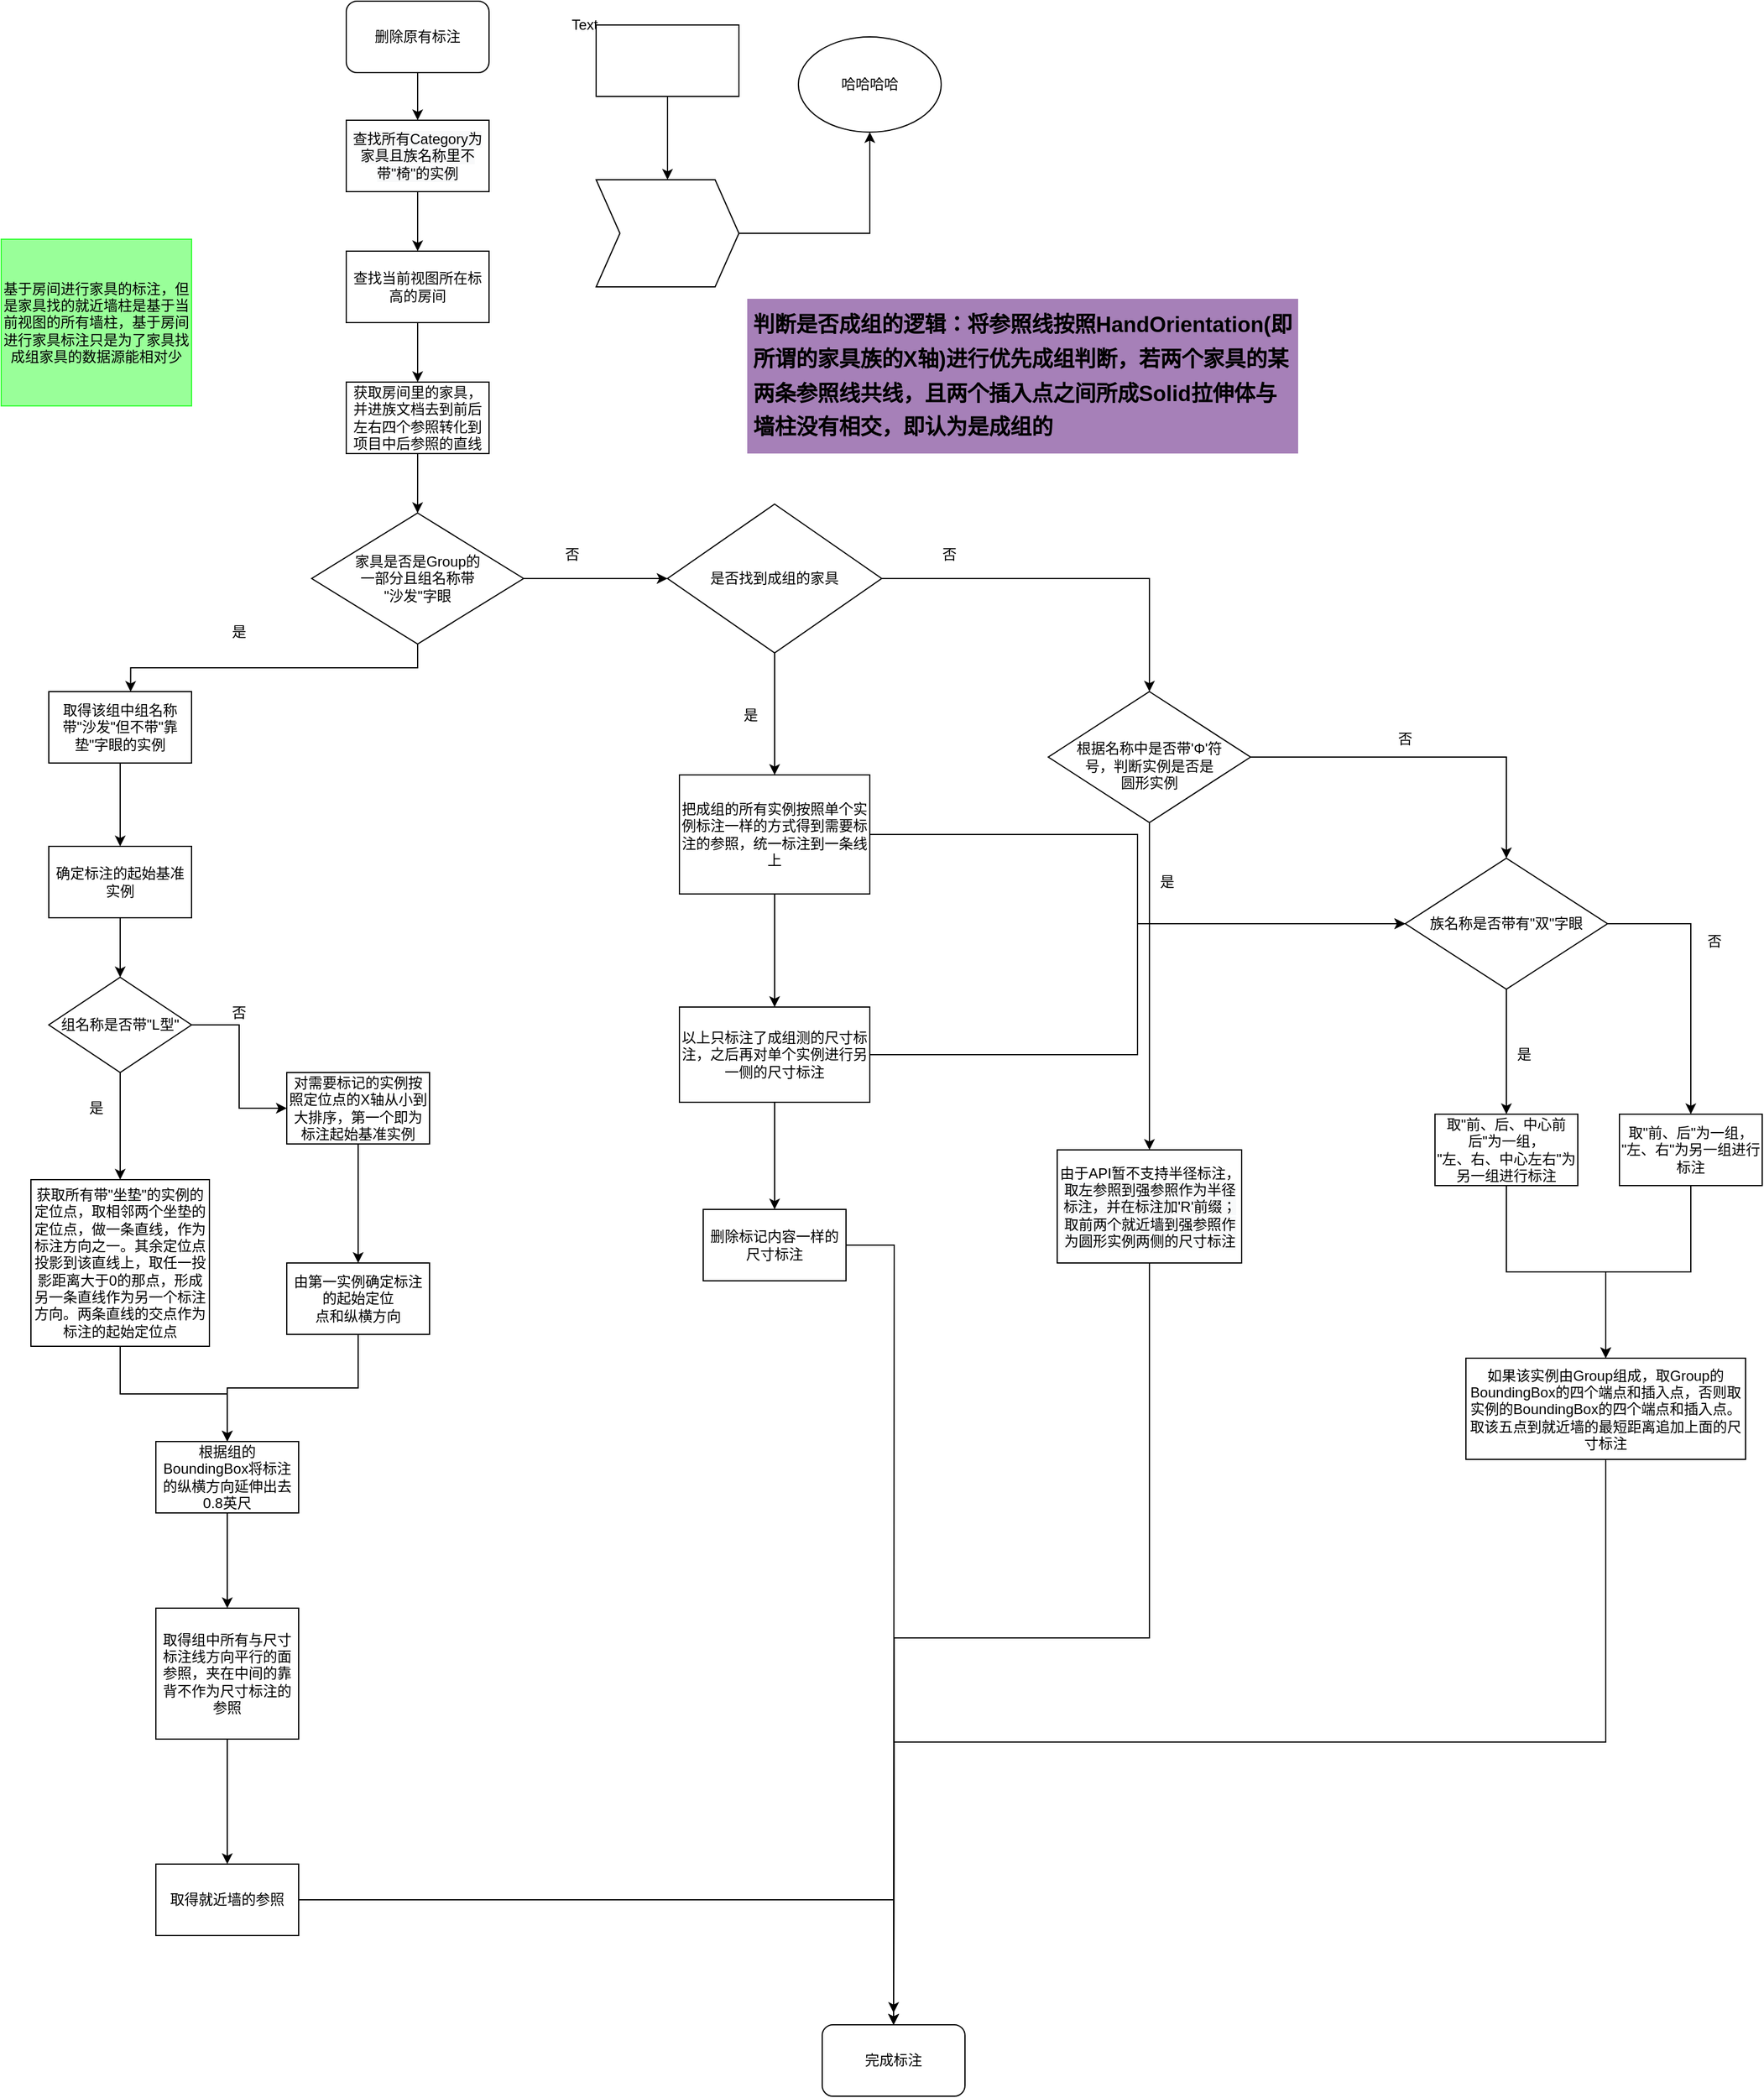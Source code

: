 <mxfile version="14.7.7" type="github">
  <diagram id="fByeOvIanHJRO3AO7uKY" name="Page-1">
    <mxGraphModel dx="1038" dy="579" grid="1" gridSize="10" guides="1" tooltips="1" connect="1" arrows="1" fold="1" page="1" pageScale="1" pageWidth="827" pageHeight="1169" math="0" shadow="0">
      <root>
        <mxCell id="0" />
        <mxCell id="1" parent="0" />
        <mxCell id="DosYOpkFpXLYxPAaPumv-4" style="edgeStyle=orthogonalEdgeStyle;rounded=0;orthogonalLoop=1;jettySize=auto;html=1;entryX=0.5;entryY=0;entryDx=0;entryDy=0;" parent="1" source="DosYOpkFpXLYxPAaPumv-3" target="DosYOpkFpXLYxPAaPumv-10" edge="1">
          <mxGeometry relative="1" as="geometry">
            <mxPoint x="360" y="260" as="targetPoint" />
          </mxGeometry>
        </mxCell>
        <mxCell id="DosYOpkFpXLYxPAaPumv-3" value="删除原有标注" style="rounded=1;whiteSpace=wrap;html=1;" parent="1" vertex="1">
          <mxGeometry x="300" y="110" width="120" height="60" as="geometry" />
        </mxCell>
        <mxCell id="DosYOpkFpXLYxPAaPumv-12" value="" style="edgeStyle=orthogonalEdgeStyle;rounded=0;orthogonalLoop=1;jettySize=auto;html=1;" parent="1" source="DosYOpkFpXLYxPAaPumv-7" target="DosYOpkFpXLYxPAaPumv-8" edge="1">
          <mxGeometry relative="1" as="geometry" />
        </mxCell>
        <mxCell id="DosYOpkFpXLYxPAaPumv-7" value="查找当前视图所在标高的房间" style="rounded=0;whiteSpace=wrap;html=1;" parent="1" vertex="1">
          <mxGeometry x="300" y="320" width="120" height="60" as="geometry" />
        </mxCell>
        <mxCell id="DosYOpkFpXLYxPAaPumv-17" value="" style="edgeStyle=orthogonalEdgeStyle;rounded=0;orthogonalLoop=1;jettySize=auto;html=1;" parent="1" source="DosYOpkFpXLYxPAaPumv-8" target="DosYOpkFpXLYxPAaPumv-13" edge="1">
          <mxGeometry relative="1" as="geometry" />
        </mxCell>
        <mxCell id="DosYOpkFpXLYxPAaPumv-8" value="获取房间里的家具，并进族文档去到前后左右四个参照转化到项目中后参照的直线" style="rounded=0;whiteSpace=wrap;html=1;" parent="1" vertex="1">
          <mxGeometry x="300" y="430" width="120" height="60" as="geometry" />
        </mxCell>
        <mxCell id="DosYOpkFpXLYxPAaPumv-9" value="基于房间进行家具的标注，但是家具找的就近墙柱是基于当前视图的所有墙柱，基于房间进行家具标注只是为了家具找成组家具的数据源能相对少" style="text;html=1;strokeColor=#33FF33;fillColor=#99FF99;align=center;verticalAlign=middle;whiteSpace=wrap;rounded=0;" parent="1" vertex="1">
          <mxGeometry x="10" y="310" width="160" height="140" as="geometry" />
        </mxCell>
        <mxCell id="DosYOpkFpXLYxPAaPumv-11" value="" style="edgeStyle=orthogonalEdgeStyle;rounded=0;orthogonalLoop=1;jettySize=auto;html=1;" parent="1" source="DosYOpkFpXLYxPAaPumv-10" target="DosYOpkFpXLYxPAaPumv-7" edge="1">
          <mxGeometry relative="1" as="geometry" />
        </mxCell>
        <mxCell id="DosYOpkFpXLYxPAaPumv-10" value="&lt;span style=&quot;color: rgb(0 , 0 , 0) ; font-family: &amp;#34;helvetica&amp;#34; ; font-size: 12px ; font-style: normal ; font-weight: 400 ; letter-spacing: normal ; text-align: center ; text-indent: 0px ; text-transform: none ; word-spacing: 0px ; background-color: rgb(248 , 249 , 250) ; display: inline ; float: none&quot;&gt;查找所有Category为家具且族名称里不带&quot;椅&quot;的实例&lt;/span&gt;" style="rounded=0;whiteSpace=wrap;html=1;strokeColor=#000000;fillColor=#FFFFFF;" parent="1" vertex="1">
          <mxGeometry x="300" y="210" width="120" height="60" as="geometry" />
        </mxCell>
        <mxCell id="DosYOpkFpXLYxPAaPumv-18" style="edgeStyle=orthogonalEdgeStyle;rounded=0;orthogonalLoop=1;jettySize=auto;html=1;exitX=0.5;exitY=1;exitDx=0;exitDy=0;entryX=0.573;entryY=0.003;entryDx=0;entryDy=0;entryPerimeter=0;" parent="1" source="DosYOpkFpXLYxPAaPumv-13" target="DosYOpkFpXLYxPAaPumv-15" edge="1">
          <mxGeometry relative="1" as="geometry" />
        </mxCell>
        <mxCell id="KoUpKzur_F4DTWEkh_oL-8" style="edgeStyle=orthogonalEdgeStyle;rounded=0;orthogonalLoop=1;jettySize=auto;html=1;" parent="1" source="DosYOpkFpXLYxPAaPumv-13" target="KoUpKzur_F4DTWEkh_oL-6" edge="1">
          <mxGeometry relative="1" as="geometry" />
        </mxCell>
        <mxCell id="DosYOpkFpXLYxPAaPumv-13" value="家具是否是Group的&lt;br&gt;一部分且组名称带&lt;br&gt;&quot;沙发&quot;字眼" style="rhombus;whiteSpace=wrap;html=1;strokeColor=#000000;fillColor=#FFFFFF;" parent="1" vertex="1">
          <mxGeometry x="270.94" y="540" width="178.12" height="110" as="geometry" />
        </mxCell>
        <mxCell id="DosYOpkFpXLYxPAaPumv-25" value="" style="edgeStyle=orthogonalEdgeStyle;rounded=0;orthogonalLoop=1;jettySize=auto;html=1;" parent="1" source="DosYOpkFpXLYxPAaPumv-15" target="DosYOpkFpXLYxPAaPumv-24" edge="1">
          <mxGeometry relative="1" as="geometry" />
        </mxCell>
        <mxCell id="DosYOpkFpXLYxPAaPumv-15" value="取得该组中组名称带&quot;沙发&quot;但不带&quot;靠垫&quot;字眼的实例" style="rounded=0;whiteSpace=wrap;html=1;strokeColor=#000000;fillColor=#FFFFFF;" parent="1" vertex="1">
          <mxGeometry x="50" y="690" width="120" height="60" as="geometry" />
        </mxCell>
        <mxCell id="DosYOpkFpXLYxPAaPumv-19" value="是" style="text;html=1;strokeColor=none;fillColor=none;align=center;verticalAlign=middle;whiteSpace=wrap;rounded=0;" parent="1" vertex="1">
          <mxGeometry x="190" y="630" width="40" height="20" as="geometry" />
        </mxCell>
        <mxCell id="DosYOpkFpXLYxPAaPumv-28" value="" style="edgeStyle=orthogonalEdgeStyle;rounded=0;orthogonalLoop=1;jettySize=auto;html=1;" parent="1" source="DosYOpkFpXLYxPAaPumv-20" target="DosYOpkFpXLYxPAaPumv-27" edge="1">
          <mxGeometry relative="1" as="geometry" />
        </mxCell>
        <mxCell id="DosYOpkFpXLYxPAaPumv-35" value="" style="edgeStyle=orthogonalEdgeStyle;rounded=0;orthogonalLoop=1;jettySize=auto;html=1;" parent="1" source="DosYOpkFpXLYxPAaPumv-20" target="DosYOpkFpXLYxPAaPumv-34" edge="1">
          <mxGeometry relative="1" as="geometry" />
        </mxCell>
        <mxCell id="DosYOpkFpXLYxPAaPumv-20" value="组名称是否带&quot;L型&quot;" style="rhombus;whiteSpace=wrap;html=1;rounded=0;fillColor=#FFFFFF;" parent="1" vertex="1">
          <mxGeometry x="50" y="930" width="120" height="80" as="geometry" />
        </mxCell>
        <mxCell id="DosYOpkFpXLYxPAaPumv-26" value="" style="edgeStyle=orthogonalEdgeStyle;rounded=0;orthogonalLoop=1;jettySize=auto;html=1;" parent="1" source="DosYOpkFpXLYxPAaPumv-24" target="DosYOpkFpXLYxPAaPumv-20" edge="1">
          <mxGeometry relative="1" as="geometry" />
        </mxCell>
        <mxCell id="DosYOpkFpXLYxPAaPumv-24" value="确定标注的起始基准实例" style="rounded=0;whiteSpace=wrap;html=1;strokeColor=#000000;fillColor=#FFFFFF;" parent="1" vertex="1">
          <mxGeometry x="50" y="820" width="120" height="60" as="geometry" />
        </mxCell>
        <mxCell id="DosYOpkFpXLYxPAaPumv-33" value="" style="edgeStyle=orthogonalEdgeStyle;rounded=0;orthogonalLoop=1;jettySize=auto;html=1;" parent="1" source="DosYOpkFpXLYxPAaPumv-27" target="DosYOpkFpXLYxPAaPumv-32" edge="1">
          <mxGeometry relative="1" as="geometry" />
        </mxCell>
        <mxCell id="DosYOpkFpXLYxPAaPumv-27" value="对需要标记的实例按照定位点的X轴从小到大排序，第一个即为标注起始基准实例" style="whiteSpace=wrap;html=1;rounded=0;fillColor=#FFFFFF;" parent="1" vertex="1">
          <mxGeometry x="250" y="1010" width="120" height="60" as="geometry" />
        </mxCell>
        <mxCell id="DosYOpkFpXLYxPAaPumv-29" value="否" style="text;html=1;strokeColor=none;fillColor=none;align=center;verticalAlign=middle;whiteSpace=wrap;rounded=0;" parent="1" vertex="1">
          <mxGeometry x="190" y="950" width="40" height="20" as="geometry" />
        </mxCell>
        <mxCell id="DosYOpkFpXLYxPAaPumv-38" value="" style="edgeStyle=orthogonalEdgeStyle;rounded=0;orthogonalLoop=1;jettySize=auto;html=1;" parent="1" source="DosYOpkFpXLYxPAaPumv-32" target="DosYOpkFpXLYxPAaPumv-37" edge="1">
          <mxGeometry relative="1" as="geometry" />
        </mxCell>
        <mxCell id="DosYOpkFpXLYxPAaPumv-32" value="由第一实例确定标注的起始定位&lt;br&gt;点和纵横方向" style="whiteSpace=wrap;html=1;rounded=0;fillColor=#FFFFFF;" parent="1" vertex="1">
          <mxGeometry x="250" y="1170" width="120" height="60" as="geometry" />
        </mxCell>
        <mxCell id="DosYOpkFpXLYxPAaPumv-39" style="edgeStyle=orthogonalEdgeStyle;rounded=0;orthogonalLoop=1;jettySize=auto;html=1;entryX=0.5;entryY=0;entryDx=0;entryDy=0;" parent="1" source="DosYOpkFpXLYxPAaPumv-34" target="DosYOpkFpXLYxPAaPumv-37" edge="1">
          <mxGeometry relative="1" as="geometry" />
        </mxCell>
        <mxCell id="DosYOpkFpXLYxPAaPumv-34" value="获取所有带&quot;坐垫&quot;的实例的定位点，取相邻两个坐垫的定位点，做一条直线，作为标注方向之一。其余定位点投影到该直线上，取任一投影距离大于0的那点，形成另一条直线作为另一个标注方向。两条直线的交点作为标注的起始定位点" style="whiteSpace=wrap;html=1;rounded=0;fillColor=#FFFFFF;" parent="1" vertex="1">
          <mxGeometry x="35" y="1100" width="150" height="140" as="geometry" />
        </mxCell>
        <mxCell id="DosYOpkFpXLYxPAaPumv-36" value="是" style="text;html=1;strokeColor=none;fillColor=none;align=center;verticalAlign=middle;whiteSpace=wrap;rounded=0;" parent="1" vertex="1">
          <mxGeometry x="70" y="1030" width="40" height="20" as="geometry" />
        </mxCell>
        <mxCell id="DosYOpkFpXLYxPAaPumv-41" value="" style="edgeStyle=orthogonalEdgeStyle;rounded=0;orthogonalLoop=1;jettySize=auto;html=1;" parent="1" source="DosYOpkFpXLYxPAaPumv-37" target="DosYOpkFpXLYxPAaPumv-40" edge="1">
          <mxGeometry relative="1" as="geometry" />
        </mxCell>
        <mxCell id="DosYOpkFpXLYxPAaPumv-37" value="根据组的BoundingBox将标注的纵横方向延伸出去0.8英尺" style="whiteSpace=wrap;html=1;rounded=0;fillColor=#FFFFFF;" parent="1" vertex="1">
          <mxGeometry x="140" y="1320" width="120" height="60" as="geometry" />
        </mxCell>
        <mxCell id="DosYOpkFpXLYxPAaPumv-43" value="" style="edgeStyle=orthogonalEdgeStyle;rounded=0;orthogonalLoop=1;jettySize=auto;html=1;" parent="1" source="DosYOpkFpXLYxPAaPumv-40" target="DosYOpkFpXLYxPAaPumv-42" edge="1">
          <mxGeometry relative="1" as="geometry" />
        </mxCell>
        <mxCell id="DosYOpkFpXLYxPAaPumv-40" value="取得组中所有与尺寸标注线方向平行的面参照，夹在中间的靠背不作为尺寸标注的参照" style="whiteSpace=wrap;html=1;rounded=0;fillColor=#FFFFFF;" parent="1" vertex="1">
          <mxGeometry x="140" y="1460" width="120" height="110" as="geometry" />
        </mxCell>
        <mxCell id="DosYOpkFpXLYxPAaPumv-45" style="edgeStyle=orthogonalEdgeStyle;rounded=0;orthogonalLoop=1;jettySize=auto;html=1;" parent="1" source="DosYOpkFpXLYxPAaPumv-42" target="DosYOpkFpXLYxPAaPumv-44" edge="1">
          <mxGeometry relative="1" as="geometry" />
        </mxCell>
        <mxCell id="DosYOpkFpXLYxPAaPumv-42" value="取得就近墙的参照" style="whiteSpace=wrap;html=1;rounded=0;fillColor=#FFFFFF;" parent="1" vertex="1">
          <mxGeometry x="140" y="1675" width="120" height="60" as="geometry" />
        </mxCell>
        <mxCell id="DosYOpkFpXLYxPAaPumv-44" value="完成标注" style="rounded=1;whiteSpace=wrap;html=1;strokeColor=#000000;fillColor=#FFFFFF;" parent="1" vertex="1">
          <mxGeometry x="700" y="1810" width="120" height="60" as="geometry" />
        </mxCell>
        <mxCell id="KoUpKzur_F4DTWEkh_oL-3" value="否" style="text;html=1;strokeColor=none;fillColor=none;align=center;verticalAlign=middle;whiteSpace=wrap;rounded=0;" parent="1" vertex="1">
          <mxGeometry x="470" y="565" width="40" height="20" as="geometry" />
        </mxCell>
        <mxCell id="KoUpKzur_F4DTWEkh_oL-10" value="" style="edgeStyle=orthogonalEdgeStyle;rounded=0;orthogonalLoop=1;jettySize=auto;html=1;" parent="1" source="KoUpKzur_F4DTWEkh_oL-6" target="KoUpKzur_F4DTWEkh_oL-9" edge="1">
          <mxGeometry relative="1" as="geometry" />
        </mxCell>
        <mxCell id="KoUpKzur_F4DTWEkh_oL-17" style="edgeStyle=orthogonalEdgeStyle;rounded=0;orthogonalLoop=1;jettySize=auto;html=1;" parent="1" source="KoUpKzur_F4DTWEkh_oL-6" target="KoUpKzur_F4DTWEkh_oL-15" edge="1">
          <mxGeometry relative="1" as="geometry" />
        </mxCell>
        <mxCell id="KoUpKzur_F4DTWEkh_oL-6" value="是否找到成组的家具" style="rhombus;whiteSpace=wrap;html=1;strokeColor=#000000;fillColor=#FFFFFF;" parent="1" vertex="1">
          <mxGeometry x="570" y="532.5" width="180" height="125" as="geometry" />
        </mxCell>
        <mxCell id="KoUpKzur_F4DTWEkh_oL-46" style="edgeStyle=orthogonalEdgeStyle;rounded=0;orthogonalLoop=1;jettySize=auto;html=1;entryX=0;entryY=0.5;entryDx=0;entryDy=0;" parent="1" source="KoUpKzur_F4DTWEkh_oL-9" target="KoUpKzur_F4DTWEkh_oL-28" edge="1">
          <mxGeometry relative="1" as="geometry" />
        </mxCell>
        <mxCell id="KoUpKzur_F4DTWEkh_oL-48" value="" style="edgeStyle=orthogonalEdgeStyle;rounded=0;orthogonalLoop=1;jettySize=auto;html=1;" parent="1" source="KoUpKzur_F4DTWEkh_oL-9" target="KoUpKzur_F4DTWEkh_oL-47" edge="1">
          <mxGeometry relative="1" as="geometry" />
        </mxCell>
        <mxCell id="KoUpKzur_F4DTWEkh_oL-9" value="把成组的所有实例按照单个实例标注一样的方式得到需要标注的参照，统一标注到一条线上" style="whiteSpace=wrap;html=1;fillColor=#FFFFFF;" parent="1" vertex="1">
          <mxGeometry x="580" y="760" width="160" height="100" as="geometry" />
        </mxCell>
        <mxCell id="KoUpKzur_F4DTWEkh_oL-11" value="是" style="text;html=1;strokeColor=none;fillColor=none;align=center;verticalAlign=middle;whiteSpace=wrap;rounded=0;" parent="1" vertex="1">
          <mxGeometry x="620" y="700" width="40" height="20" as="geometry" />
        </mxCell>
        <mxCell id="KoUpKzur_F4DTWEkh_oL-13" value="否" style="text;html=1;strokeColor=none;fillColor=none;align=center;verticalAlign=middle;whiteSpace=wrap;rounded=0;" parent="1" vertex="1">
          <mxGeometry x="787" y="565" width="40" height="20" as="geometry" />
        </mxCell>
        <mxCell id="KoUpKzur_F4DTWEkh_oL-19" value="" style="edgeStyle=orthogonalEdgeStyle;rounded=0;orthogonalLoop=1;jettySize=auto;html=1;" parent="1" source="KoUpKzur_F4DTWEkh_oL-15" target="KoUpKzur_F4DTWEkh_oL-18" edge="1">
          <mxGeometry relative="1" as="geometry" />
        </mxCell>
        <mxCell id="KoUpKzur_F4DTWEkh_oL-29" value="" style="edgeStyle=orthogonalEdgeStyle;rounded=0;orthogonalLoop=1;jettySize=auto;html=1;" parent="1" source="KoUpKzur_F4DTWEkh_oL-15" target="KoUpKzur_F4DTWEkh_oL-28" edge="1">
          <mxGeometry relative="1" as="geometry" />
        </mxCell>
        <mxCell id="KoUpKzur_F4DTWEkh_oL-15" value="&lt;br&gt;根据名称中是否带&#39;Φ&#39;符&lt;br&gt;号，判断实例是否是&lt;br&gt;圆形实例" style="rhombus;whiteSpace=wrap;html=1;sketch=0;strokeColor=#000000;fillColor=#ffffff;" parent="1" vertex="1">
          <mxGeometry x="890" y="690" width="170" height="110" as="geometry" />
        </mxCell>
        <mxCell id="KoUpKzur_F4DTWEkh_oL-55" style="edgeStyle=orthogonalEdgeStyle;rounded=0;orthogonalLoop=1;jettySize=auto;html=1;exitX=0.5;exitY=1;exitDx=0;exitDy=0;" parent="1" source="KoUpKzur_F4DTWEkh_oL-18" edge="1">
          <mxGeometry relative="1" as="geometry">
            <mxPoint x="760" y="1800" as="targetPoint" />
          </mxGeometry>
        </mxCell>
        <mxCell id="KoUpKzur_F4DTWEkh_oL-18" value="由于API暂不支持半径标注，&lt;span style=&quot;color: rgb(0 , 0 , 0) ; font-family: &amp;#34;helvetica&amp;#34; ; font-size: 12px ; font-style: normal ; font-weight: 400 ; letter-spacing: normal ; text-align: center ; text-indent: 0px ; text-transform: none ; word-spacing: 0px ; background-color: rgb(248 , 249 , 250) ; display: inline ; float: none&quot;&gt;取左参照到强参照作为半径标注，并在标注加&#39;R&#39;前缀；取前两个就近墙到强参照作为圆形实例两侧的尺寸标注&lt;/span&gt;" style="whiteSpace=wrap;html=1;sketch=0;" parent="1" vertex="1">
          <mxGeometry x="897.5" y="1075" width="155" height="95" as="geometry" />
        </mxCell>
        <mxCell id="KoUpKzur_F4DTWEkh_oL-21" value="是" style="text;html=1;strokeColor=none;fillColor=none;align=center;verticalAlign=middle;whiteSpace=wrap;rounded=0;sketch=0;" parent="1" vertex="1">
          <mxGeometry x="970" y="840" width="40" height="20" as="geometry" />
        </mxCell>
        <mxCell id="KoUpKzur_F4DTWEkh_oL-35" value="" style="edgeStyle=orthogonalEdgeStyle;rounded=0;orthogonalLoop=1;jettySize=auto;html=1;" parent="1" source="KoUpKzur_F4DTWEkh_oL-28" target="KoUpKzur_F4DTWEkh_oL-34" edge="1">
          <mxGeometry relative="1" as="geometry" />
        </mxCell>
        <mxCell id="KoUpKzur_F4DTWEkh_oL-39" value="" style="edgeStyle=orthogonalEdgeStyle;rounded=0;orthogonalLoop=1;jettySize=auto;html=1;" parent="1" source="KoUpKzur_F4DTWEkh_oL-28" target="KoUpKzur_F4DTWEkh_oL-38" edge="1">
          <mxGeometry relative="1" as="geometry" />
        </mxCell>
        <mxCell id="KoUpKzur_F4DTWEkh_oL-28" value="族名称是否带有&quot;双&quot;字眼" style="rhombus;whiteSpace=wrap;html=1;sketch=0;strokeColor=#000000;fillColor=#ffffff;" parent="1" vertex="1">
          <mxGeometry x="1190" y="830" width="170" height="110" as="geometry" />
        </mxCell>
        <mxCell id="KoUpKzur_F4DTWEkh_oL-31" value="否" style="text;html=1;strokeColor=none;fillColor=none;align=center;verticalAlign=middle;whiteSpace=wrap;rounded=0;sketch=0;" parent="1" vertex="1">
          <mxGeometry x="1170" y="720" width="40" height="20" as="geometry" />
        </mxCell>
        <mxCell id="KoUpKzur_F4DTWEkh_oL-42" value="" style="edgeStyle=orthogonalEdgeStyle;rounded=0;orthogonalLoop=1;jettySize=auto;html=1;" parent="1" source="KoUpKzur_F4DTWEkh_oL-34" target="KoUpKzur_F4DTWEkh_oL-41" edge="1">
          <mxGeometry relative="1" as="geometry" />
        </mxCell>
        <mxCell id="KoUpKzur_F4DTWEkh_oL-34" value="取&quot;前、后、中心前后&quot;为一组，&lt;br&gt;&quot;左、右、中心左右&quot;为另一组进行标注" style="whiteSpace=wrap;html=1;sketch=0;" parent="1" vertex="1">
          <mxGeometry x="1215" y="1045" width="120" height="60" as="geometry" />
        </mxCell>
        <mxCell id="KoUpKzur_F4DTWEkh_oL-36" value="是" style="text;html=1;strokeColor=none;fillColor=none;align=center;verticalAlign=middle;whiteSpace=wrap;rounded=0;sketch=0;" parent="1" vertex="1">
          <mxGeometry x="1270" y="985" width="40" height="20" as="geometry" />
        </mxCell>
        <mxCell id="KoUpKzur_F4DTWEkh_oL-44" style="edgeStyle=orthogonalEdgeStyle;rounded=0;orthogonalLoop=1;jettySize=auto;html=1;exitX=0.5;exitY=1;exitDx=0;exitDy=0;entryX=0.5;entryY=0;entryDx=0;entryDy=0;" parent="1" source="KoUpKzur_F4DTWEkh_oL-38" target="KoUpKzur_F4DTWEkh_oL-41" edge="1">
          <mxGeometry relative="1" as="geometry" />
        </mxCell>
        <mxCell id="KoUpKzur_F4DTWEkh_oL-38" value="&lt;span&gt;取&quot;前、后&quot;为一组，&lt;/span&gt;&lt;br&gt;&lt;span&gt;&quot;左、右&quot;为另一组进行标注&lt;/span&gt;" style="whiteSpace=wrap;html=1;sketch=0;" parent="1" vertex="1">
          <mxGeometry x="1370" y="1045" width="120" height="60" as="geometry" />
        </mxCell>
        <mxCell id="KoUpKzur_F4DTWEkh_oL-40" value="否" style="text;html=1;strokeColor=none;fillColor=none;align=center;verticalAlign=middle;whiteSpace=wrap;rounded=0;sketch=0;" parent="1" vertex="1">
          <mxGeometry x="1430" y="890" width="40" height="20" as="geometry" />
        </mxCell>
        <mxCell id="KoUpKzur_F4DTWEkh_oL-56" style="edgeStyle=orthogonalEdgeStyle;rounded=0;orthogonalLoop=1;jettySize=auto;html=1;exitX=0.5;exitY=1;exitDx=0;exitDy=0;" parent="1" source="KoUpKzur_F4DTWEkh_oL-41" edge="1">
          <mxGeometry relative="1" as="geometry">
            <mxPoint x="760" y="1810" as="targetPoint" />
          </mxGeometry>
        </mxCell>
        <mxCell id="KoUpKzur_F4DTWEkh_oL-41" value="如果该实例由Group组成，取Group的BoundingBox的四个端点和插入点，否则取实例的BoundingBox的四个端点和插入点。取该五点到就近墙的最短距离追加上面的尺寸标注" style="whiteSpace=wrap;html=1;sketch=0;" parent="1" vertex="1">
          <mxGeometry x="1241" y="1250" width="235" height="85" as="geometry" />
        </mxCell>
        <mxCell id="KoUpKzur_F4DTWEkh_oL-50" value="" style="edgeStyle=orthogonalEdgeStyle;rounded=0;orthogonalLoop=1;jettySize=auto;html=1;" parent="1" source="KoUpKzur_F4DTWEkh_oL-47" target="KoUpKzur_F4DTWEkh_oL-49" edge="1">
          <mxGeometry relative="1" as="geometry" />
        </mxCell>
        <mxCell id="KoUpKzur_F4DTWEkh_oL-51" style="edgeStyle=orthogonalEdgeStyle;rounded=0;orthogonalLoop=1;jettySize=auto;html=1;entryX=0;entryY=0.5;entryDx=0;entryDy=0;" parent="1" source="KoUpKzur_F4DTWEkh_oL-47" target="KoUpKzur_F4DTWEkh_oL-28" edge="1">
          <mxGeometry relative="1" as="geometry" />
        </mxCell>
        <mxCell id="KoUpKzur_F4DTWEkh_oL-47" value="以上只标注了成组测的尺寸标注，之后再对单个实例进行另一侧的尺寸标注&lt;br&gt;" style="whiteSpace=wrap;html=1;fillColor=#FFFFFF;" parent="1" vertex="1">
          <mxGeometry x="580" y="955" width="160" height="80" as="geometry" />
        </mxCell>
        <mxCell id="KoUpKzur_F4DTWEkh_oL-54" style="edgeStyle=orthogonalEdgeStyle;rounded=0;orthogonalLoop=1;jettySize=auto;html=1;exitX=1;exitY=0.5;exitDx=0;exitDy=0;" parent="1" source="KoUpKzur_F4DTWEkh_oL-49" edge="1">
          <mxGeometry relative="1" as="geometry">
            <mxPoint x="760" y="1810" as="targetPoint" />
          </mxGeometry>
        </mxCell>
        <mxCell id="KoUpKzur_F4DTWEkh_oL-49" value="删除标记内容一样的尺寸标注" style="whiteSpace=wrap;html=1;fillColor=#FFFFFF;" parent="1" vertex="1">
          <mxGeometry x="600" y="1125" width="120" height="60" as="geometry" />
        </mxCell>
        <mxCell id="KoUpKzur_F4DTWEkh_oL-57" value="&lt;h1&gt;&lt;font style=&quot;font-size: 18px&quot;&gt;判断是否成组的逻辑：将参照线按照HandOrientation(即所谓的家具族的X轴)进行优先成组判断，若两个家具的某两条参照线共线，且两个插入点之间所成Solid拉伸体与墙柱没有相交，即认为是成组的&lt;/font&gt;&lt;/h1&gt;" style="text;html=1;strokeColor=none;fillColor=#A680B8;spacing=5;spacingTop=-20;whiteSpace=wrap;overflow=hidden;rounded=0;sketch=0;" parent="1" vertex="1">
          <mxGeometry x="637" y="360" width="463" height="130" as="geometry" />
        </mxCell>
        <mxCell id="By6To0_0wS0Z-77CmLri-2" value="哈哈哈哈" style="ellipse;whiteSpace=wrap;html=1;" vertex="1" parent="1">
          <mxGeometry x="680" y="140" width="120" height="80" as="geometry" />
        </mxCell>
        <mxCell id="By6To0_0wS0Z-77CmLri-3" value="Text" style="text;html=1;align=center;verticalAlign=middle;resizable=0;points=[];autosize=1;strokeColor=none;" vertex="1" parent="1">
          <mxGeometry x="480" y="120" width="40" height="20" as="geometry" />
        </mxCell>
        <mxCell id="By6To0_0wS0Z-77CmLri-6" value="" style="edgeStyle=orthogonalEdgeStyle;rounded=0;orthogonalLoop=1;jettySize=auto;html=1;" edge="1" parent="1" source="By6To0_0wS0Z-77CmLri-4" target="By6To0_0wS0Z-77CmLri-5">
          <mxGeometry relative="1" as="geometry" />
        </mxCell>
        <mxCell id="By6To0_0wS0Z-77CmLri-4" value="" style="whiteSpace=wrap;html=1;" vertex="1" parent="1">
          <mxGeometry x="510" y="130" width="120" height="60" as="geometry" />
        </mxCell>
        <mxCell id="By6To0_0wS0Z-77CmLri-7" style="edgeStyle=orthogonalEdgeStyle;rounded=0;orthogonalLoop=1;jettySize=auto;html=1;" edge="1" parent="1" source="By6To0_0wS0Z-77CmLri-5" target="By6To0_0wS0Z-77CmLri-2">
          <mxGeometry relative="1" as="geometry" />
        </mxCell>
        <mxCell id="By6To0_0wS0Z-77CmLri-5" value="" style="shape=step;perimeter=stepPerimeter;whiteSpace=wrap;html=1;fixedSize=1;" vertex="1" parent="1">
          <mxGeometry x="510" y="260" width="120" height="90" as="geometry" />
        </mxCell>
      </root>
    </mxGraphModel>
  </diagram>
</mxfile>
